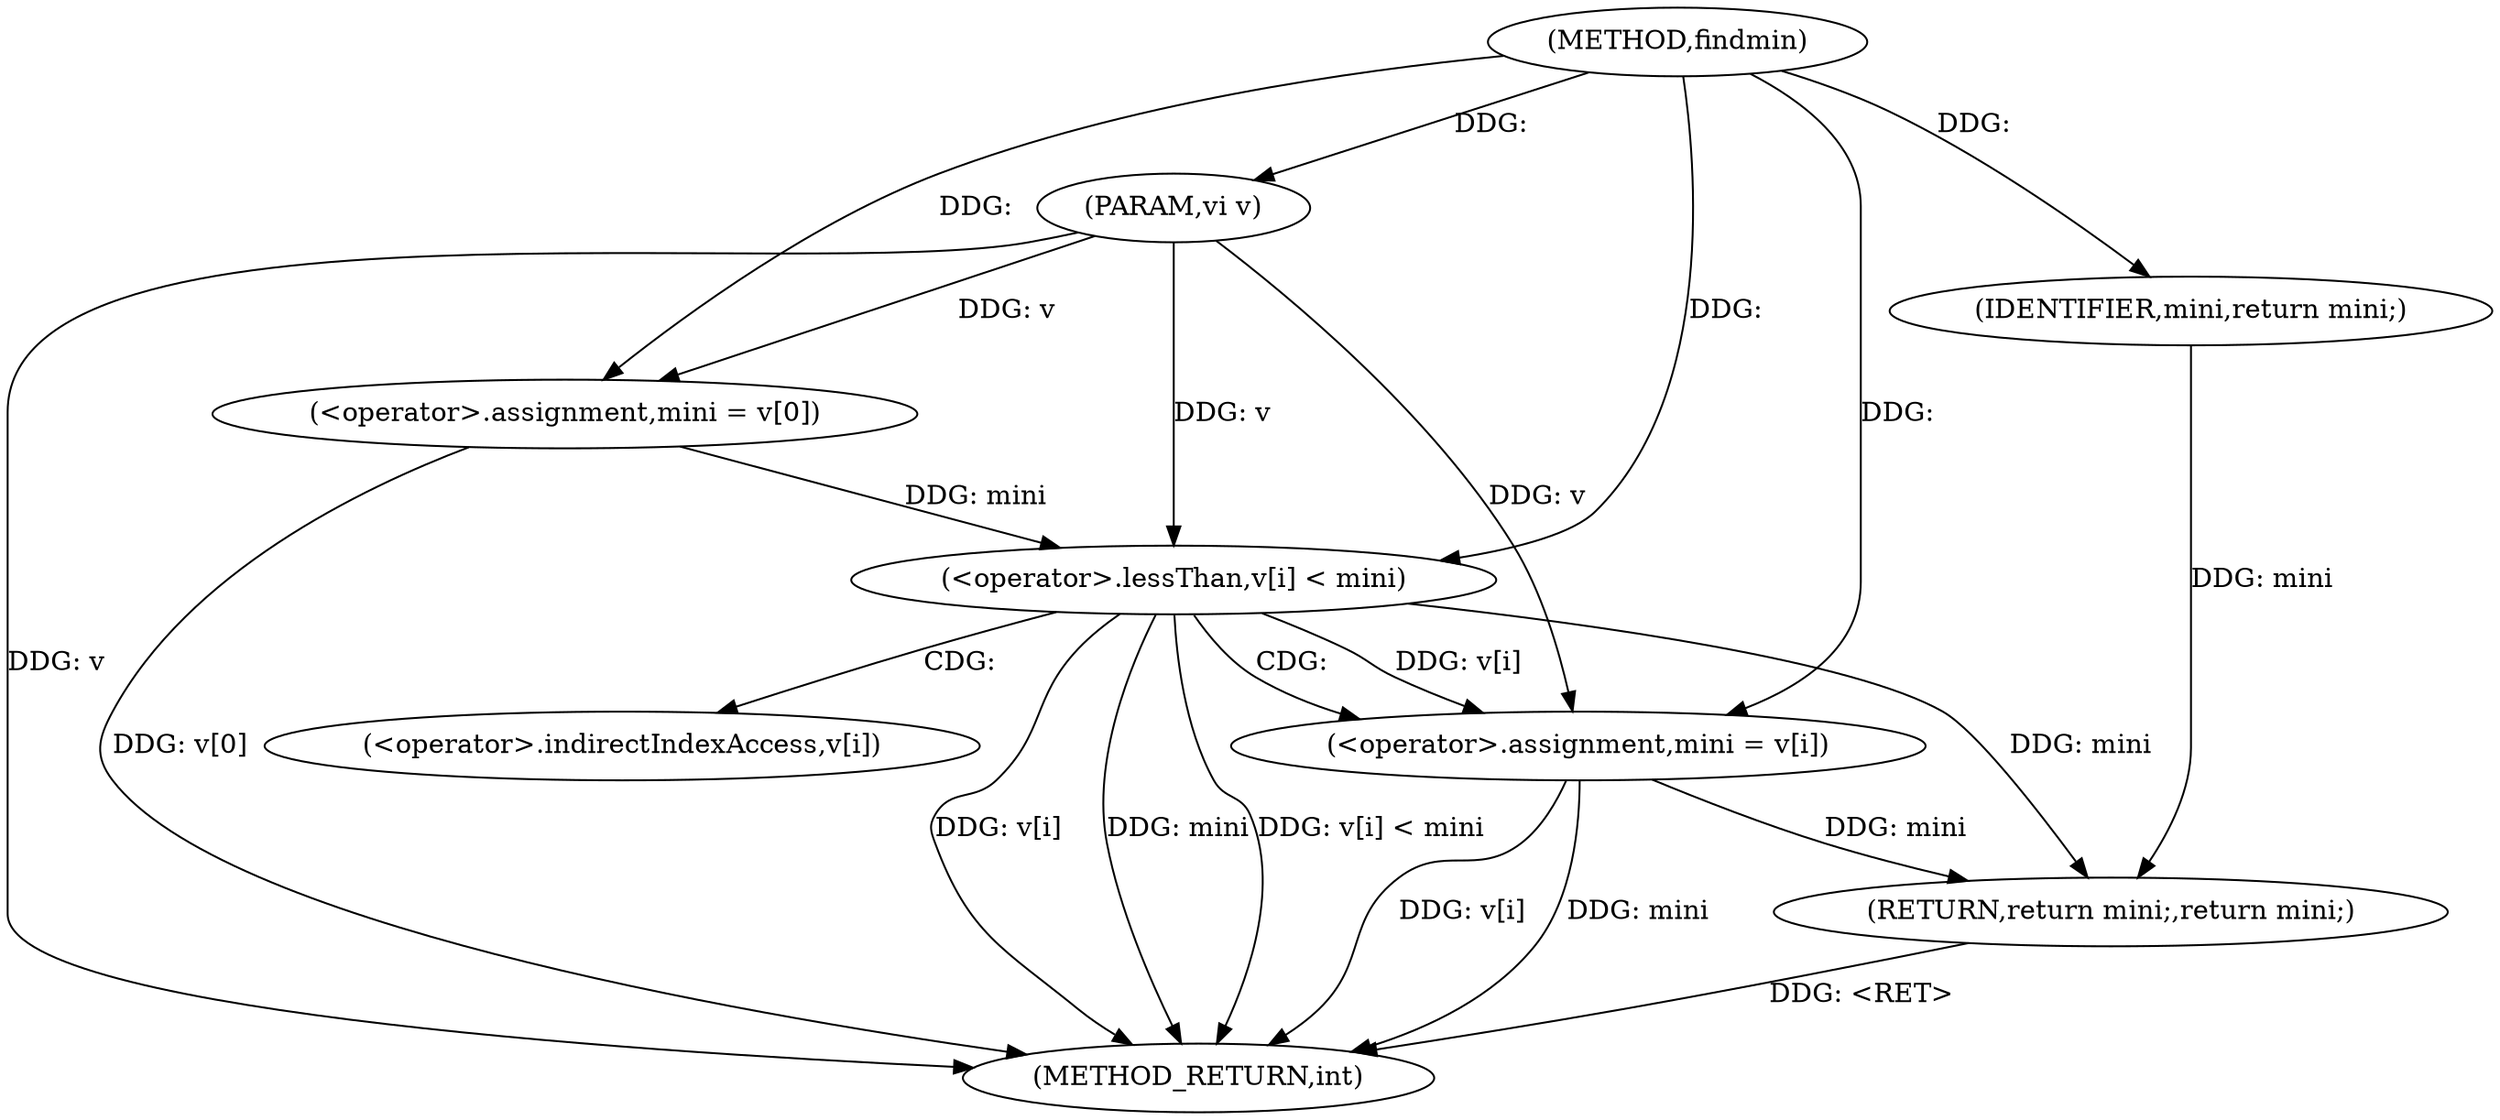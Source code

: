 digraph "findmin" {  
"1000357" [label = "(METHOD,findmin)" ]
"1000379" [label = "(METHOD_RETURN,int)" ]
"1000358" [label = "(PARAM,vi v)" ]
"1000361" [label = "(<operator>.assignment,mini = v[0])" ]
"1000377" [label = "(RETURN,return mini;,return mini;)" ]
"1000367" [label = "(<operator>.lessThan,v[i] < mini)" ]
"1000372" [label = "(<operator>.assignment,mini = v[i])" ]
"1000378" [label = "(IDENTIFIER,mini,return mini;)" ]
"1000374" [label = "(<operator>.indirectIndexAccess,v[i])" ]
  "1000377" -> "1000379"  [ label = "DDG: <RET>"] 
  "1000358" -> "1000379"  [ label = "DDG: v"] 
  "1000361" -> "1000379"  [ label = "DDG: v[0]"] 
  "1000367" -> "1000379"  [ label = "DDG: v[i]"] 
  "1000367" -> "1000379"  [ label = "DDG: mini"] 
  "1000367" -> "1000379"  [ label = "DDG: v[i] < mini"] 
  "1000372" -> "1000379"  [ label = "DDG: mini"] 
  "1000372" -> "1000379"  [ label = "DDG: v[i]"] 
  "1000357" -> "1000358"  [ label = "DDG: "] 
  "1000358" -> "1000361"  [ label = "DDG: v"] 
  "1000378" -> "1000377"  [ label = "DDG: mini"] 
  "1000367" -> "1000377"  [ label = "DDG: mini"] 
  "1000372" -> "1000377"  [ label = "DDG: mini"] 
  "1000357" -> "1000361"  [ label = "DDG: "] 
  "1000367" -> "1000372"  [ label = "DDG: v[i]"] 
  "1000358" -> "1000372"  [ label = "DDG: v"] 
  "1000357" -> "1000378"  [ label = "DDG: "] 
  "1000358" -> "1000367"  [ label = "DDG: v"] 
  "1000361" -> "1000367"  [ label = "DDG: mini"] 
  "1000357" -> "1000367"  [ label = "DDG: "] 
  "1000357" -> "1000372"  [ label = "DDG: "] 
  "1000367" -> "1000372"  [ label = "CDG: "] 
  "1000367" -> "1000374"  [ label = "CDG: "] 
}
